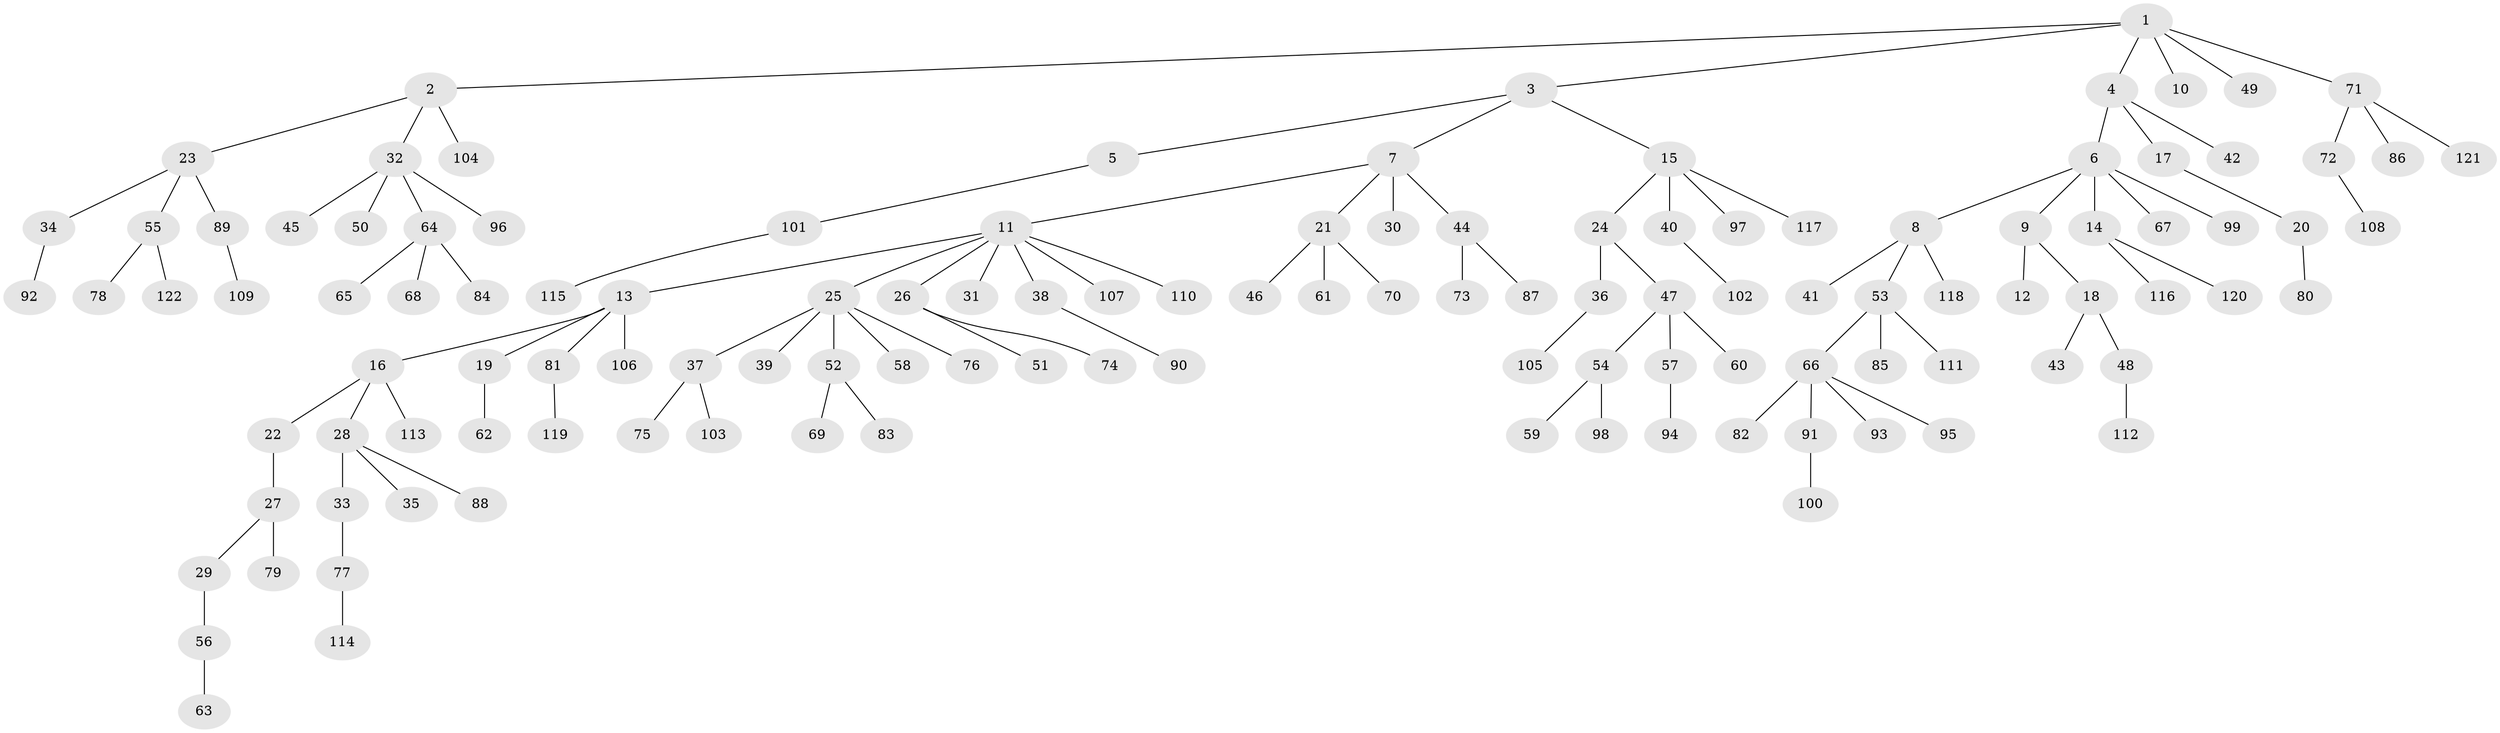 // Generated by graph-tools (version 1.1) at 2025/36/03/09/25 02:36:47]
// undirected, 122 vertices, 121 edges
graph export_dot {
graph [start="1"]
  node [color=gray90,style=filled];
  1;
  2;
  3;
  4;
  5;
  6;
  7;
  8;
  9;
  10;
  11;
  12;
  13;
  14;
  15;
  16;
  17;
  18;
  19;
  20;
  21;
  22;
  23;
  24;
  25;
  26;
  27;
  28;
  29;
  30;
  31;
  32;
  33;
  34;
  35;
  36;
  37;
  38;
  39;
  40;
  41;
  42;
  43;
  44;
  45;
  46;
  47;
  48;
  49;
  50;
  51;
  52;
  53;
  54;
  55;
  56;
  57;
  58;
  59;
  60;
  61;
  62;
  63;
  64;
  65;
  66;
  67;
  68;
  69;
  70;
  71;
  72;
  73;
  74;
  75;
  76;
  77;
  78;
  79;
  80;
  81;
  82;
  83;
  84;
  85;
  86;
  87;
  88;
  89;
  90;
  91;
  92;
  93;
  94;
  95;
  96;
  97;
  98;
  99;
  100;
  101;
  102;
  103;
  104;
  105;
  106;
  107;
  108;
  109;
  110;
  111;
  112;
  113;
  114;
  115;
  116;
  117;
  118;
  119;
  120;
  121;
  122;
  1 -- 2;
  1 -- 3;
  1 -- 4;
  1 -- 10;
  1 -- 49;
  1 -- 71;
  2 -- 23;
  2 -- 32;
  2 -- 104;
  3 -- 5;
  3 -- 7;
  3 -- 15;
  4 -- 6;
  4 -- 17;
  4 -- 42;
  5 -- 101;
  6 -- 8;
  6 -- 9;
  6 -- 14;
  6 -- 67;
  6 -- 99;
  7 -- 11;
  7 -- 21;
  7 -- 30;
  7 -- 44;
  8 -- 41;
  8 -- 53;
  8 -- 118;
  9 -- 12;
  9 -- 18;
  11 -- 13;
  11 -- 25;
  11 -- 26;
  11 -- 31;
  11 -- 38;
  11 -- 107;
  11 -- 110;
  13 -- 16;
  13 -- 19;
  13 -- 81;
  13 -- 106;
  14 -- 116;
  14 -- 120;
  15 -- 24;
  15 -- 40;
  15 -- 97;
  15 -- 117;
  16 -- 22;
  16 -- 28;
  16 -- 113;
  17 -- 20;
  18 -- 43;
  18 -- 48;
  19 -- 62;
  20 -- 80;
  21 -- 46;
  21 -- 61;
  21 -- 70;
  22 -- 27;
  23 -- 34;
  23 -- 55;
  23 -- 89;
  24 -- 36;
  24 -- 47;
  25 -- 37;
  25 -- 39;
  25 -- 52;
  25 -- 58;
  25 -- 76;
  26 -- 51;
  26 -- 74;
  27 -- 29;
  27 -- 79;
  28 -- 33;
  28 -- 35;
  28 -- 88;
  29 -- 56;
  32 -- 45;
  32 -- 50;
  32 -- 64;
  32 -- 96;
  33 -- 77;
  34 -- 92;
  36 -- 105;
  37 -- 75;
  37 -- 103;
  38 -- 90;
  40 -- 102;
  44 -- 73;
  44 -- 87;
  47 -- 54;
  47 -- 57;
  47 -- 60;
  48 -- 112;
  52 -- 69;
  52 -- 83;
  53 -- 66;
  53 -- 85;
  53 -- 111;
  54 -- 59;
  54 -- 98;
  55 -- 78;
  55 -- 122;
  56 -- 63;
  57 -- 94;
  64 -- 65;
  64 -- 68;
  64 -- 84;
  66 -- 82;
  66 -- 91;
  66 -- 93;
  66 -- 95;
  71 -- 72;
  71 -- 86;
  71 -- 121;
  72 -- 108;
  77 -- 114;
  81 -- 119;
  89 -- 109;
  91 -- 100;
  101 -- 115;
}
